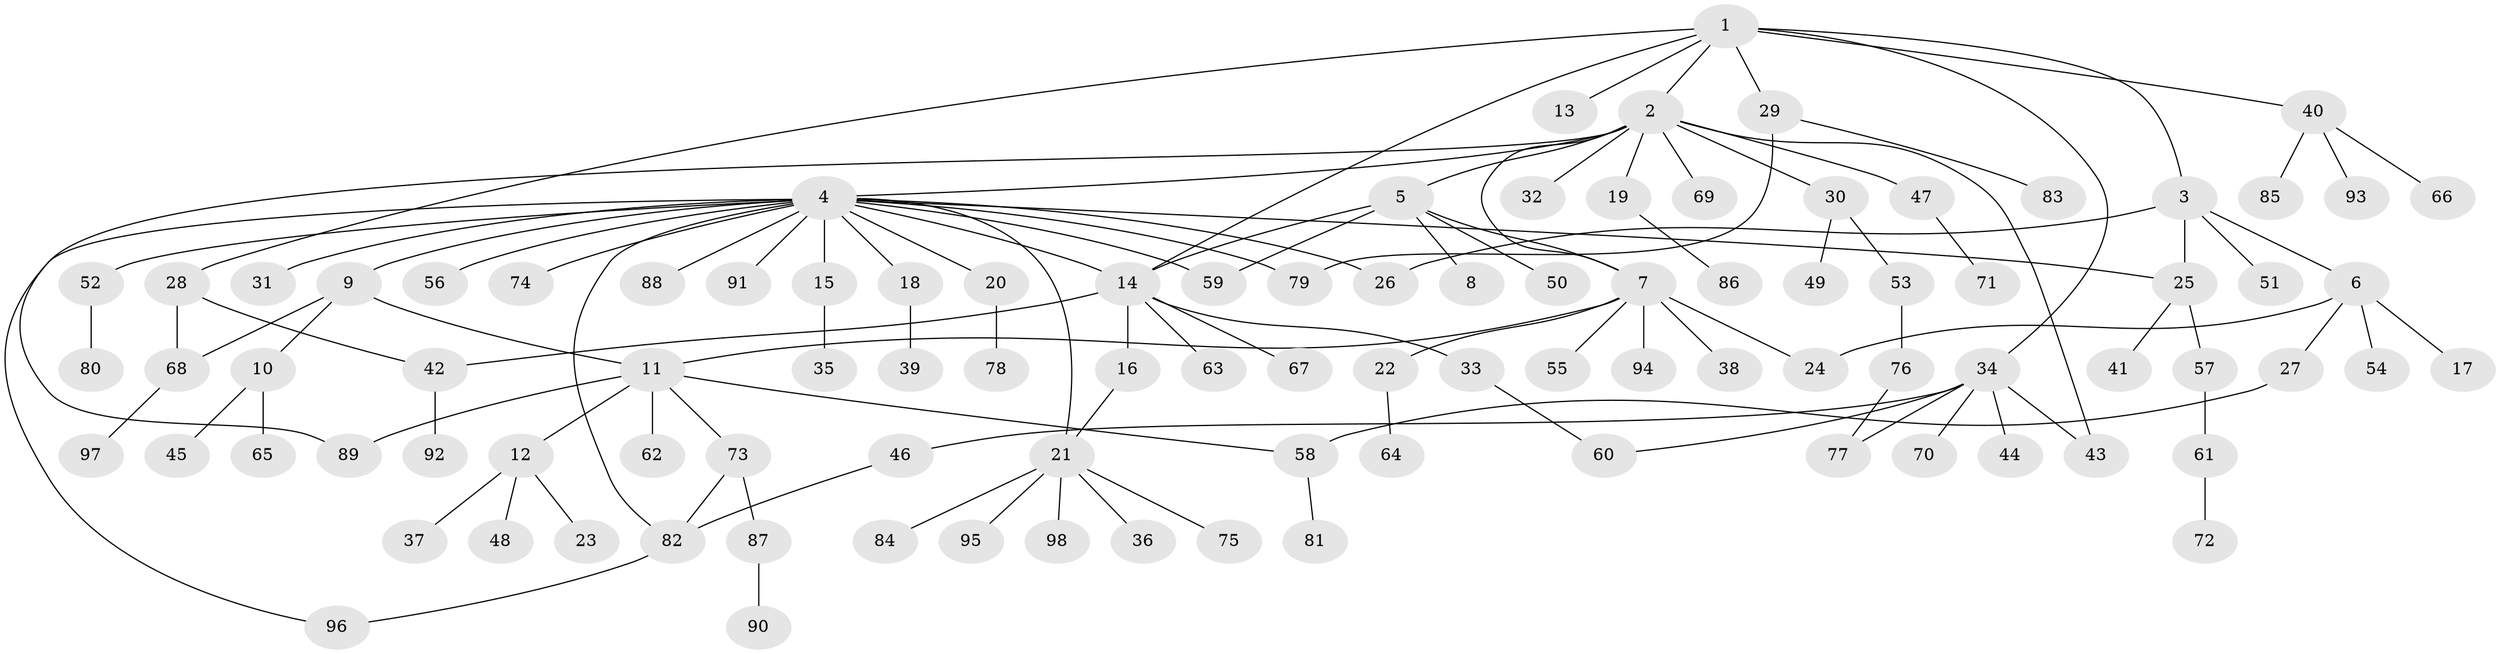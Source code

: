 // coarse degree distribution, {1: 0.8620689655172413, 5: 0.034482758620689655, 3: 0.034482758620689655, 19: 0.034482758620689655, 4: 0.034482758620689655}
// Generated by graph-tools (version 1.1) at 2025/50/03/04/25 21:50:51]
// undirected, 98 vertices, 117 edges
graph export_dot {
graph [start="1"]
  node [color=gray90,style=filled];
  1;
  2;
  3;
  4;
  5;
  6;
  7;
  8;
  9;
  10;
  11;
  12;
  13;
  14;
  15;
  16;
  17;
  18;
  19;
  20;
  21;
  22;
  23;
  24;
  25;
  26;
  27;
  28;
  29;
  30;
  31;
  32;
  33;
  34;
  35;
  36;
  37;
  38;
  39;
  40;
  41;
  42;
  43;
  44;
  45;
  46;
  47;
  48;
  49;
  50;
  51;
  52;
  53;
  54;
  55;
  56;
  57;
  58;
  59;
  60;
  61;
  62;
  63;
  64;
  65;
  66;
  67;
  68;
  69;
  70;
  71;
  72;
  73;
  74;
  75;
  76;
  77;
  78;
  79;
  80;
  81;
  82;
  83;
  84;
  85;
  86;
  87;
  88;
  89;
  90;
  91;
  92;
  93;
  94;
  95;
  96;
  97;
  98;
  1 -- 2;
  1 -- 3;
  1 -- 13;
  1 -- 14;
  1 -- 28;
  1 -- 29;
  1 -- 34;
  1 -- 40;
  2 -- 4;
  2 -- 5;
  2 -- 7;
  2 -- 19;
  2 -- 30;
  2 -- 32;
  2 -- 43;
  2 -- 47;
  2 -- 69;
  2 -- 89;
  3 -- 6;
  3 -- 25;
  3 -- 26;
  3 -- 51;
  4 -- 9;
  4 -- 14;
  4 -- 15;
  4 -- 18;
  4 -- 20;
  4 -- 21;
  4 -- 25;
  4 -- 26;
  4 -- 31;
  4 -- 52;
  4 -- 56;
  4 -- 59;
  4 -- 74;
  4 -- 79;
  4 -- 82;
  4 -- 88;
  4 -- 91;
  4 -- 96;
  5 -- 7;
  5 -- 8;
  5 -- 14;
  5 -- 50;
  5 -- 59;
  6 -- 17;
  6 -- 24;
  6 -- 27;
  6 -- 54;
  7 -- 11;
  7 -- 22;
  7 -- 24;
  7 -- 38;
  7 -- 55;
  7 -- 94;
  9 -- 10;
  9 -- 11;
  9 -- 68;
  10 -- 45;
  10 -- 65;
  11 -- 12;
  11 -- 58;
  11 -- 62;
  11 -- 73;
  11 -- 89;
  12 -- 23;
  12 -- 37;
  12 -- 48;
  14 -- 16;
  14 -- 33;
  14 -- 42;
  14 -- 63;
  14 -- 67;
  15 -- 35;
  16 -- 21;
  18 -- 39;
  19 -- 86;
  20 -- 78;
  21 -- 36;
  21 -- 75;
  21 -- 84;
  21 -- 95;
  21 -- 98;
  22 -- 64;
  25 -- 41;
  25 -- 57;
  27 -- 58;
  28 -- 42;
  28 -- 68;
  29 -- 79;
  29 -- 83;
  30 -- 49;
  30 -- 53;
  33 -- 60;
  34 -- 43;
  34 -- 44;
  34 -- 46;
  34 -- 60;
  34 -- 70;
  34 -- 77;
  40 -- 66;
  40 -- 85;
  40 -- 93;
  42 -- 92;
  46 -- 82;
  47 -- 71;
  52 -- 80;
  53 -- 76;
  57 -- 61;
  58 -- 81;
  61 -- 72;
  68 -- 97;
  73 -- 82;
  73 -- 87;
  76 -- 77;
  82 -- 96;
  87 -- 90;
}
